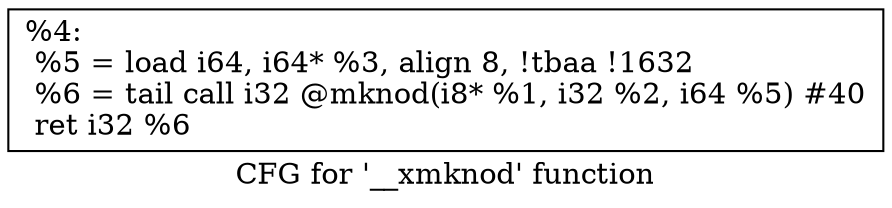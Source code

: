 digraph "CFG for '__xmknod' function" {
	label="CFG for '__xmknod' function";

	Node0x1ae6b20 [shape=record,label="{%4:\l  %5 = load i64, i64* %3, align 8, !tbaa !1632\l  %6 = tail call i32 @mknod(i8* %1, i32 %2, i64 %5) #40\l  ret i32 %6\l}"];
}
